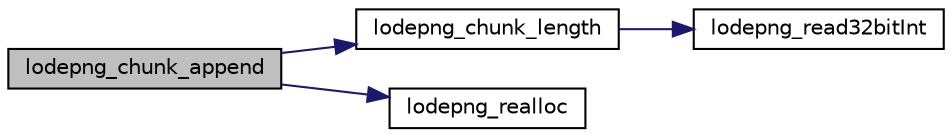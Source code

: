 digraph "lodepng_chunk_append"
{
 // LATEX_PDF_SIZE
  edge [fontname="Helvetica",fontsize="10",labelfontname="Helvetica",labelfontsize="10"];
  node [fontname="Helvetica",fontsize="10",shape=record];
  rankdir="LR";
  Node1 [label="lodepng_chunk_append",height=0.2,width=0.4,color="black", fillcolor="grey75", style="filled", fontcolor="black",tooltip=" "];
  Node1 -> Node2 [color="midnightblue",fontsize="10",style="solid",fontname="Helvetica"];
  Node2 [label="lodepng_chunk_length",height=0.2,width=0.4,color="black", fillcolor="white", style="filled",URL="$lodepng_8cpp.html#ad52897a6aecee7dde053c468c6bedda2",tooltip=" "];
  Node2 -> Node3 [color="midnightblue",fontsize="10",style="solid",fontname="Helvetica"];
  Node3 [label="lodepng_read32bitInt",height=0.2,width=0.4,color="black", fillcolor="white", style="filled",URL="$lodepng_8cpp.html#ae0cbc68bfc44dcf1f3186c076272113b",tooltip=" "];
  Node1 -> Node4 [color="midnightblue",fontsize="10",style="solid",fontname="Helvetica"];
  Node4 [label="lodepng_realloc",height=0.2,width=0.4,color="black", fillcolor="white", style="filled",URL="$lodepng_8cpp.html#a6ee50a3631edd70134996a315552131b",tooltip=" "];
}
